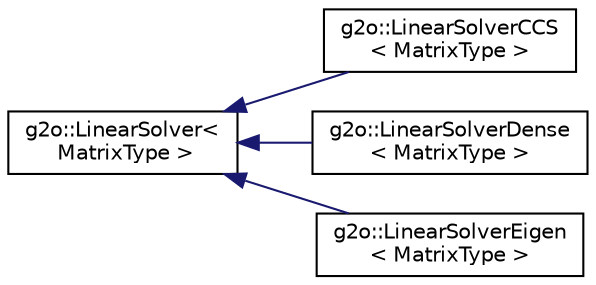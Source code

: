 digraph "Graphical Class Hierarchy"
{
  edge [fontname="Helvetica",fontsize="10",labelfontname="Helvetica",labelfontsize="10"];
  node [fontname="Helvetica",fontsize="10",shape=record];
  rankdir="LR";
  Node0 [label="g2o::LinearSolver\<\l MatrixType \>",height=0.2,width=0.4,color="black", fillcolor="white", style="filled",URL="$classg2o_1_1_linear_solver.html",tooltip="basic solver for Ax = b "];
  Node0 -> Node1 [dir="back",color="midnightblue",fontsize="10",style="solid",fontname="Helvetica"];
  Node1 [label="g2o::LinearSolverCCS\l\< MatrixType \>",height=0.2,width=0.4,color="black", fillcolor="white", style="filled",URL="$classg2o_1_1_linear_solver_c_c_s.html",tooltip="Solver with faster iterating structure for the linear matrix. "];
  Node0 -> Node2 [dir="back",color="midnightblue",fontsize="10",style="solid",fontname="Helvetica"];
  Node2 [label="g2o::LinearSolverDense\l\< MatrixType \>",height=0.2,width=0.4,color="black", fillcolor="white", style="filled",URL="$classg2o_1_1_linear_solver_dense.html",tooltip="linear solver using dense cholesky decomposition "];
  Node0 -> Node3 [dir="back",color="midnightblue",fontsize="10",style="solid",fontname="Helvetica"];
  Node3 [label="g2o::LinearSolverEigen\l\< MatrixType \>",height=0.2,width=0.4,color="black", fillcolor="white", style="filled",URL="$classg2o_1_1_linear_solver_eigen.html",tooltip="linear solver which uses the sparse Cholesky solver from Eigen "];
}
